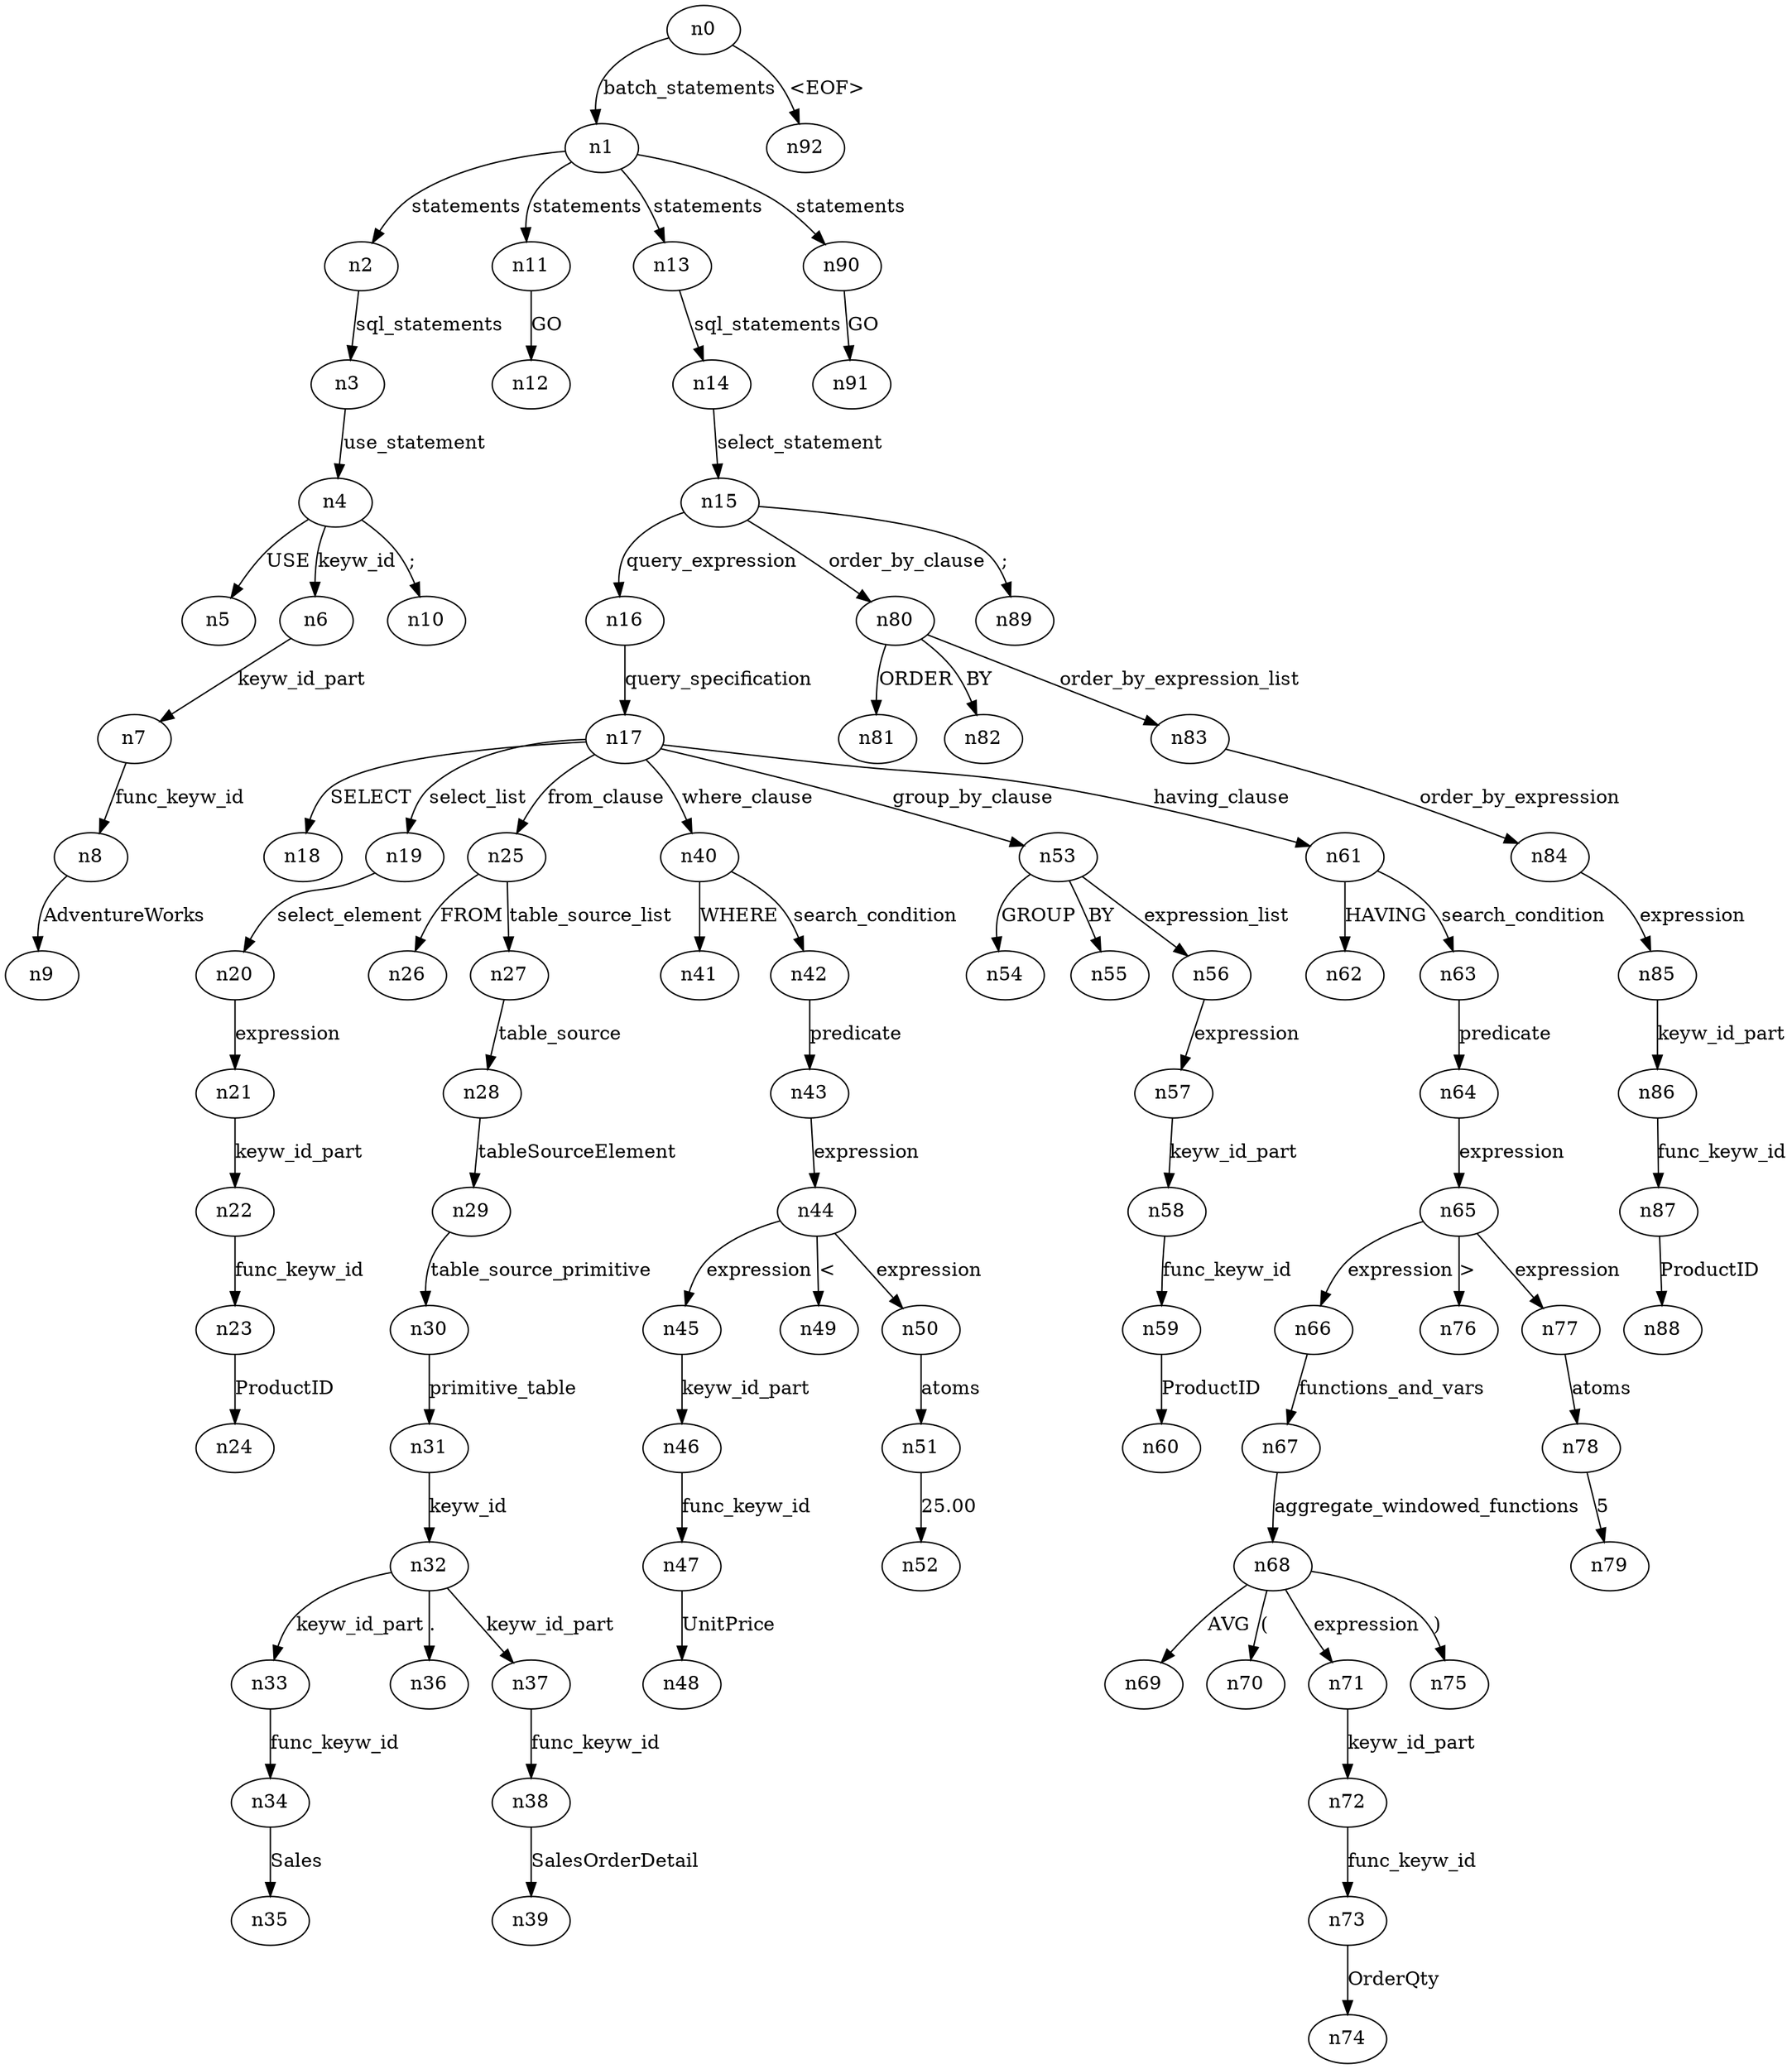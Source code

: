 digraph ParseTree {
  n0 -> n1 [label="batch_statements"];
  n1 -> n2 [label="statements"];
  n2 -> n3 [label="sql_statements"];
  n3 -> n4 [label="use_statement"];
  n4 -> n5 [label="USE"];
  n4 -> n6 [label="keyw_id"];
  n6 -> n7 [label="keyw_id_part"];
  n7 -> n8 [label="func_keyw_id"];
  n8 -> n9 [label="AdventureWorks"];
  n4 -> n10 [label=";"];
  n1 -> n11 [label="statements"];
  n11 -> n12 [label="GO"];
  n1 -> n13 [label="statements"];
  n13 -> n14 [label="sql_statements"];
  n14 -> n15 [label="select_statement"];
  n15 -> n16 [label="query_expression"];
  n16 -> n17 [label="query_specification"];
  n17 -> n18 [label="SELECT"];
  n17 -> n19 [label="select_list"];
  n19 -> n20 [label="select_element"];
  n20 -> n21 [label="expression"];
  n21 -> n22 [label="keyw_id_part"];
  n22 -> n23 [label="func_keyw_id"];
  n23 -> n24 [label="ProductID"];
  n17 -> n25 [label="from_clause"];
  n25 -> n26 [label="FROM"];
  n25 -> n27 [label="table_source_list"];
  n27 -> n28 [label="table_source"];
  n28 -> n29 [label="tableSourceElement"];
  n29 -> n30 [label="table_source_primitive"];
  n30 -> n31 [label="primitive_table"];
  n31 -> n32 [label="keyw_id"];
  n32 -> n33 [label="keyw_id_part"];
  n33 -> n34 [label="func_keyw_id"];
  n34 -> n35 [label="Sales"];
  n32 -> n36 [label="."];
  n32 -> n37 [label="keyw_id_part"];
  n37 -> n38 [label="func_keyw_id"];
  n38 -> n39 [label="SalesOrderDetail"];
  n17 -> n40 [label="where_clause"];
  n40 -> n41 [label="WHERE"];
  n40 -> n42 [label="search_condition"];
  n42 -> n43 [label="predicate"];
  n43 -> n44 [label="expression"];
  n44 -> n45 [label="expression"];
  n45 -> n46 [label="keyw_id_part"];
  n46 -> n47 [label="func_keyw_id"];
  n47 -> n48 [label="UnitPrice"];
  n44 -> n49 [label="<"];
  n44 -> n50 [label="expression"];
  n50 -> n51 [label="atoms"];
  n51 -> n52 [label="25.00"];
  n17 -> n53 [label="group_by_clause"];
  n53 -> n54 [label="GROUP"];
  n53 -> n55 [label="BY"];
  n53 -> n56 [label="expression_list"];
  n56 -> n57 [label="expression"];
  n57 -> n58 [label="keyw_id_part"];
  n58 -> n59 [label="func_keyw_id"];
  n59 -> n60 [label="ProductID"];
  n17 -> n61 [label="having_clause"];
  n61 -> n62 [label="HAVING"];
  n61 -> n63 [label="search_condition"];
  n63 -> n64 [label="predicate"];
  n64 -> n65 [label="expression"];
  n65 -> n66 [label="expression"];
  n66 -> n67 [label="functions_and_vars"];
  n67 -> n68 [label="aggregate_windowed_functions"];
  n68 -> n69 [label="AVG"];
  n68 -> n70 [label="("];
  n68 -> n71 [label="expression"];
  n71 -> n72 [label="keyw_id_part"];
  n72 -> n73 [label="func_keyw_id"];
  n73 -> n74 [label="OrderQty"];
  n68 -> n75 [label=")"];
  n65 -> n76 [label=">"];
  n65 -> n77 [label="expression"];
  n77 -> n78 [label="atoms"];
  n78 -> n79 [label="5"];
  n15 -> n80 [label="order_by_clause"];
  n80 -> n81 [label="ORDER"];
  n80 -> n82 [label="BY"];
  n80 -> n83 [label="order_by_expression_list"];
  n83 -> n84 [label="order_by_expression"];
  n84 -> n85 [label="expression"];
  n85 -> n86 [label="keyw_id_part"];
  n86 -> n87 [label="func_keyw_id"];
  n87 -> n88 [label="ProductID"];
  n15 -> n89 [label=";"];
  n1 -> n90 [label="statements"];
  n90 -> n91 [label="GO"];
  n0 -> n92 [label="<EOF>"];
}